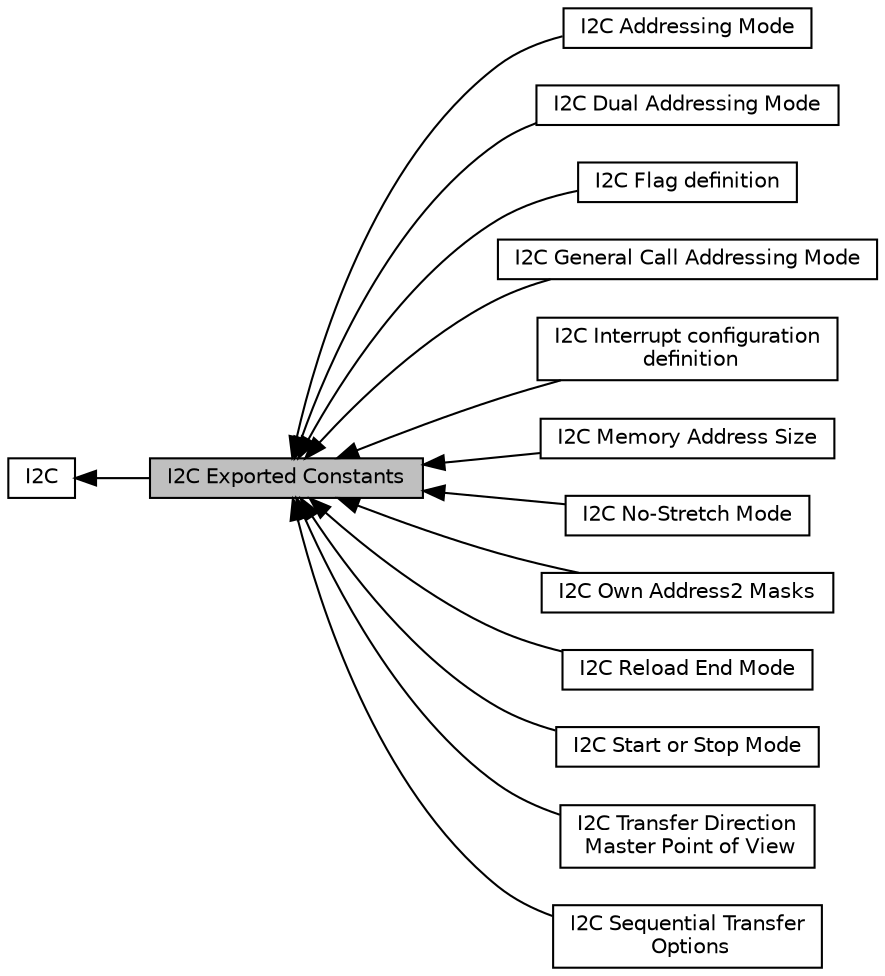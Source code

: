 digraph "I2C Exported Constants"
{
  edge [fontname="Helvetica",fontsize="10",labelfontname="Helvetica",labelfontsize="10"];
  node [fontname="Helvetica",fontsize="10",shape=box];
  rankdir=LR;
  Node2 [label="I2C",height=0.2,width=0.4,color="black", fillcolor="white", style="filled",URL="$group___i2_c.html",tooltip="I2C HAL module driver."];
  Node4 [label="I2C Addressing Mode",height=0.2,width=0.4,color="black", fillcolor="white", style="filled",URL="$group___i2_c___a_d_d_r_e_s_s_i_n_g___m_o_d_e.html",tooltip=" "];
  Node5 [label="I2C Dual Addressing Mode",height=0.2,width=0.4,color="black", fillcolor="white", style="filled",URL="$group___i2_c___d_u_a_l___a_d_d_r_e_s_s_i_n_g___m_o_d_e.html",tooltip=" "];
  Node1 [label="I2C Exported Constants",height=0.2,width=0.4,color="black", fillcolor="grey75", style="filled", fontcolor="black",tooltip=" "];
  Node14 [label="I2C Flag definition",height=0.2,width=0.4,color="black", fillcolor="white", style="filled",URL="$group___i2_c___flag__definition.html",tooltip=" "];
  Node7 [label="I2C General Call Addressing Mode",height=0.2,width=0.4,color="black", fillcolor="white", style="filled",URL="$group___i2_c___g_e_n_e_r_a_l___c_a_l_l___a_d_d_r_e_s_s_i_n_g___m_o_d_e.html",tooltip=" "];
  Node13 [label="I2C Interrupt configuration\l definition",height=0.2,width=0.4,color="black", fillcolor="white", style="filled",URL="$group___i2_c___interrupt__configuration__definition.html",tooltip="I2C Interrupt definition Elements values convention: 0xXXXXXXXX."];
  Node9 [label="I2C Memory Address Size",height=0.2,width=0.4,color="black", fillcolor="white", style="filled",URL="$group___i2_c___m_e_m_o_r_y___a_d_d_r_e_s_s___s_i_z_e.html",tooltip=" "];
  Node8 [label="I2C No-Stretch Mode",height=0.2,width=0.4,color="black", fillcolor="white", style="filled",URL="$group___i2_c___n_o_s_t_r_e_t_c_h___m_o_d_e.html",tooltip=" "];
  Node6 [label="I2C Own Address2 Masks",height=0.2,width=0.4,color="black", fillcolor="white", style="filled",URL="$group___i2_c___o_w_n___a_d_d_r_e_s_s2___m_a_s_k_s.html",tooltip=" "];
  Node11 [label="I2C Reload End Mode",height=0.2,width=0.4,color="black", fillcolor="white", style="filled",URL="$group___i2_c___r_e_l_o_a_d___e_n_d___m_o_d_e.html",tooltip=" "];
  Node12 [label="I2C Start or Stop Mode",height=0.2,width=0.4,color="black", fillcolor="white", style="filled",URL="$group___i2_c___s_t_a_r_t___s_t_o_p___m_o_d_e.html",tooltip=" "];
  Node10 [label="I2C Transfer Direction\l Master Point of View",height=0.2,width=0.4,color="black", fillcolor="white", style="filled",URL="$group___i2_c___x_f_e_r_d_i_r_e_c_t_i_o_n.html",tooltip=" "];
  Node3 [label="I2C Sequential Transfer\l Options",height=0.2,width=0.4,color="black", fillcolor="white", style="filled",URL="$group___i2_c___x_f_e_r_o_p_t_i_o_n_s.html",tooltip=" "];
  Node2->Node1 [shape=plaintext, dir="back", style="solid"];
  Node1->Node3 [shape=plaintext, dir="back", style="solid"];
  Node1->Node4 [shape=plaintext, dir="back", style="solid"];
  Node1->Node5 [shape=plaintext, dir="back", style="solid"];
  Node1->Node6 [shape=plaintext, dir="back", style="solid"];
  Node1->Node7 [shape=plaintext, dir="back", style="solid"];
  Node1->Node8 [shape=plaintext, dir="back", style="solid"];
  Node1->Node9 [shape=plaintext, dir="back", style="solid"];
  Node1->Node10 [shape=plaintext, dir="back", style="solid"];
  Node1->Node11 [shape=plaintext, dir="back", style="solid"];
  Node1->Node12 [shape=plaintext, dir="back", style="solid"];
  Node1->Node13 [shape=plaintext, dir="back", style="solid"];
  Node1->Node14 [shape=plaintext, dir="back", style="solid"];
}
